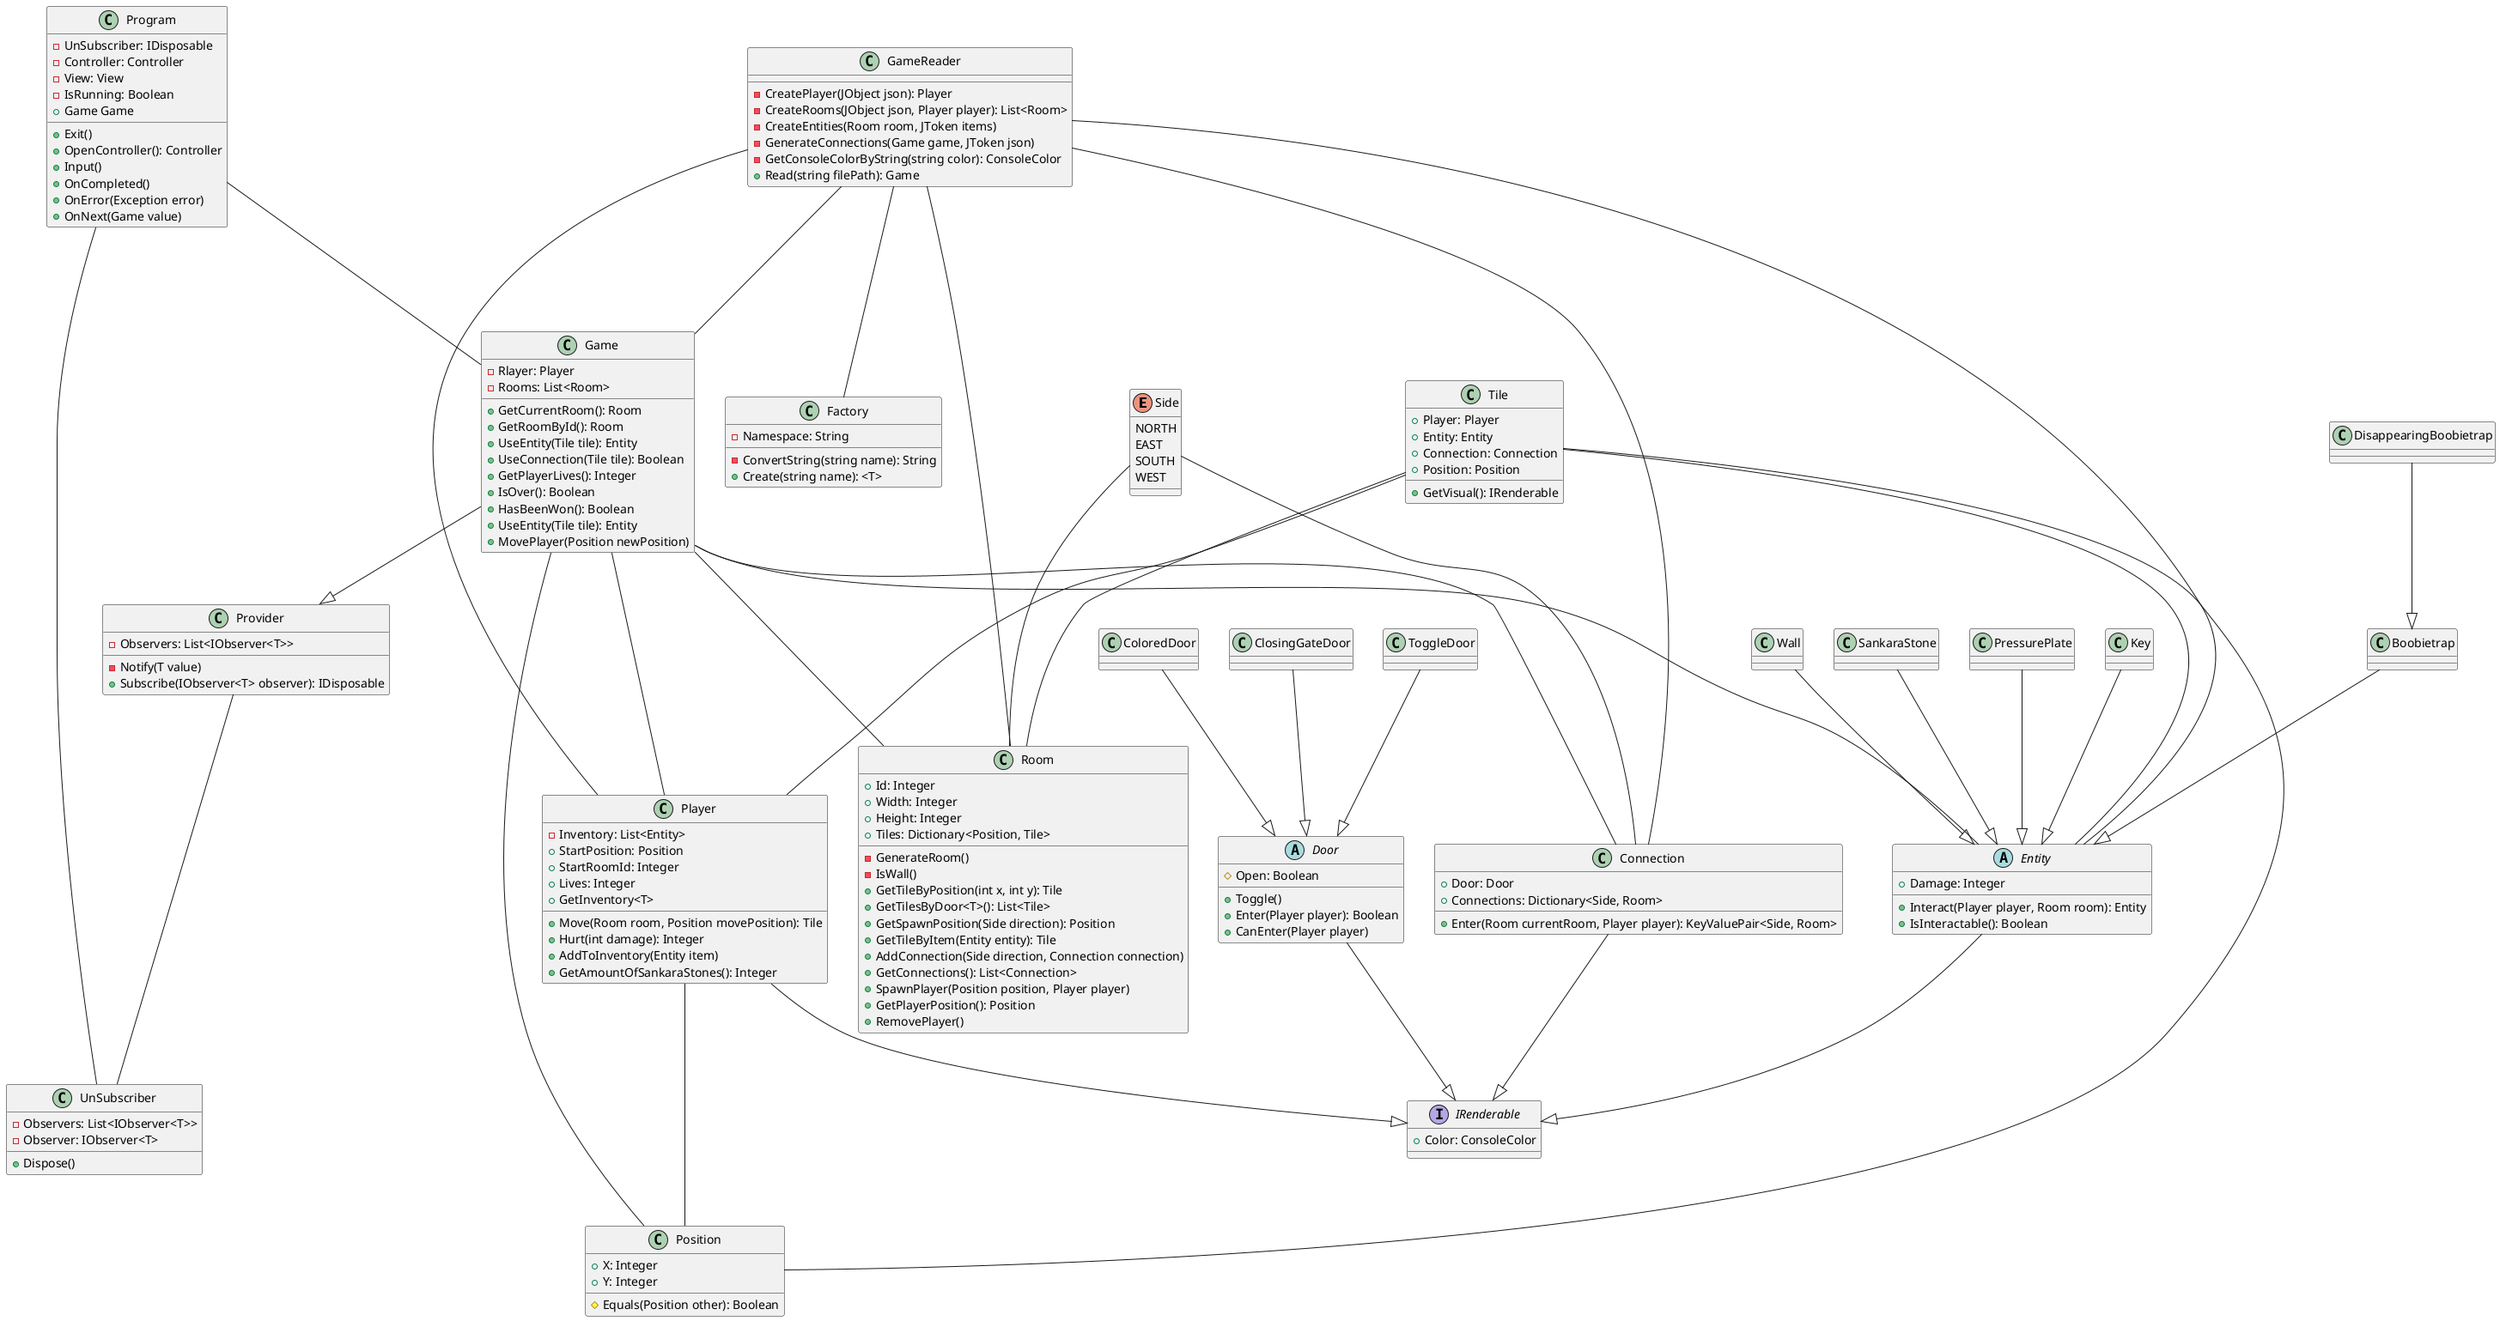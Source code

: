 @startuml temple_of_doom
enum Side {
  NORTH
  EAST
  SOUTH
  WEST
}

interface IRenderable {
    + Color: ConsoleColor
}

class Factory {
    - Namespace: String
    - ConvertString(string name): String
    + Create(string name): <T>
}

class Provider {
    - Observers: List<IObserver<T>>
    - Notify(T value)
    + Subscribe(IObserver<T> observer): IDisposable
}

class UnSubscriber {
    - Observers: List<IObserver<T>>
    - Observer: IObserver<T>
    + Dispose()
}

class Game {
    - Rlayer: Player
    - Rooms: List<Room>
    + GetCurrentRoom(): Room
    + GetRoomById(): Room
    + UseEntity(Tile tile): Entity
    + UseConnection(Tile tile): Boolean
    + GetPlayerLives(): Integer
    + IsOver(): Boolean
    + HasBeenWon(): Boolean
    + UseEntity(Tile tile): Entity
    + MovePlayer(Position newPosition)
}

class Tile {
    + Player: Player
    + Entity: Entity
    + Connection: Connection
    + Position: Position
    + GetVisual(): IRenderable
}

class Room {
    + Id: Integer
    + Width: Integer
    + Height: Integer
    + Tiles: Dictionary<Position, Tile>
    - GenerateRoom()
    - IsWall()
    + GetTileByPosition(int x, int y): Tile
    + GetTilesByDoor<T>(): List<Tile> 
    + GetSpawnPosition(Side direction): Position
    + GetTileByItem(Entity entity): Tile
    + AddConnection(Side direction, Connection connection)
    + GetConnections(): List<Connection>
    + SpawnPlayer(Position position, Player player)
    + GetPlayerPosition(): Position
    + RemovePlayer()
}

class Position {
    + X: Integer
    + Y: Integer
    # Equals(Position other): Boolean
}

class Player {
    - Inventory: List<Entity>
    + StartPosition: Position
    + StartRoomId: Integer
    + Lives: Integer
    + GetInventory<T>
    + Move(Room room, Position movePosition): Tile
    + Hurt(int damage): Integer
    + AddToInventory(Entity item)
    + GetAmountOfSankaraStones(): Integer
}

class Connection {
    + Door: Door
    + Connections: Dictionary<Side, Room>
    + Enter(Room currentRoom, Player player): KeyValuePair<Side, Room>
}

abstract Entity {
    + Damage: Integer
    + Interact(Player player, Room room): Entity
    + IsInteractable(): Boolean
}

class Wall {}
class SankaraStone {}
class PressurePlate {}
class Key {}
class Boobietrap {}
class DisappearingBoobietrap {}

abstract Door {
    # Open: Boolean
    + Toggle()
    + Enter(Player player): Boolean
    + CanEnter(Player player)
}

class ToggleDoor {}
class ColoredDoor {}
class ClosingGateDoor {}

class GameReader {
    - CreatePlayer(JObject json): Player
    - CreateRooms(JObject json, Player player): List<Room>
    - CreateEntities(Room room, JToken items)
    - GenerateConnections(Game game, JToken json)
    - GetConsoleColorByString(string color): ConsoleColor
    + Read(string filePath): Game
}

class Program {
    - UnSubscriber: IDisposable
    - Controller: Controller
    - View: View
    - IsRunning: Boolean
    + Game Game
    + Exit()
    + OpenController(): Controller
    + Input()
    + OnCompleted()
    + OnError(Exception error)
    + OnNext(Game value)
}

Game --|> Provider
Player --|> IRenderable
Connection --|> IRenderable
Entity --|> IRenderable
Door --|> IRenderable

Wall --|> Entity
SankaraStone --|> Entity
PressurePlate --|> Entity
Key --|> Entity
Boobietrap --|> Entity
DisappearingBoobietrap --|> Boobietrap

ToggleDoor --|> Door
ColoredDoor --|> Door
ClosingGateDoor --|> Door

Tile --- Player
Tile --- Entity
Tile --- Room
Tile --- Position

Game --- Player
Game --- Room
Game --- Connection
Game --- Entity
Game --- Position

Player --- Position

Provider --- UnSubscriber

Program --- UnSubscriber
Program --- Game

Side --- Room
Side --- Connection

GameReader --- Game
GameReader --- Player
GameReader --- Room
GameReader --- Connection
GameReader --- Entity
GameReader --- Factory
@enduml